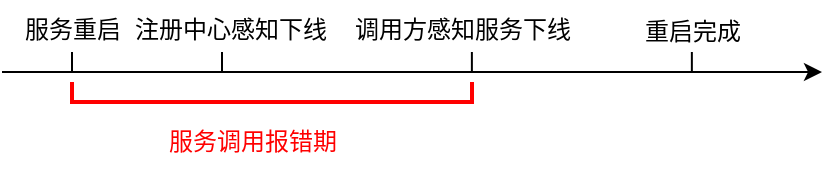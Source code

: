 <mxfile version="20.6.2" type="github">
  <diagram id="z-6PD6wtkomJiJ1vqi9_" name="第 1 页">
    <mxGraphModel dx="677" dy="355" grid="1" gridSize="10" guides="1" tooltips="1" connect="1" arrows="1" fold="1" page="1" pageScale="1" pageWidth="827" pageHeight="1169" math="0" shadow="0">
      <root>
        <mxCell id="0" />
        <mxCell id="1" parent="0" />
        <mxCell id="fGUVQIg6vaNM79vyq9g0-3" value="" style="endArrow=classic;html=1;curved=1;" edge="1" parent="1">
          <mxGeometry width="50" height="50" relative="1" as="geometry">
            <mxPoint x="240" y="290" as="sourcePoint" />
            <mxPoint x="650" y="290" as="targetPoint" />
          </mxGeometry>
        </mxCell>
        <mxCell id="fGUVQIg6vaNM79vyq9g0-9" value="" style="endArrow=none;html=1;curved=1;" edge="1" parent="1">
          <mxGeometry width="50" height="50" relative="1" as="geometry">
            <mxPoint x="275" y="290" as="sourcePoint" />
            <mxPoint x="275" y="280" as="targetPoint" />
          </mxGeometry>
        </mxCell>
        <mxCell id="fGUVQIg6vaNM79vyq9g0-10" value="服务重启" style="text;html=1;align=center;verticalAlign=middle;resizable=0;points=[];autosize=1;strokeColor=none;fillColor=none;" vertex="1" parent="1">
          <mxGeometry x="240" y="254" width="70" height="30" as="geometry" />
        </mxCell>
        <mxCell id="fGUVQIg6vaNM79vyq9g0-12" value="重启完成" style="text;html=1;align=center;verticalAlign=middle;resizable=0;points=[];autosize=1;strokeColor=none;fillColor=none;" vertex="1" parent="1">
          <mxGeometry x="550" y="255" width="70" height="30" as="geometry" />
        </mxCell>
        <mxCell id="fGUVQIg6vaNM79vyq9g0-20" value="注册中心感知下线" style="text;html=1;align=center;verticalAlign=middle;resizable=0;points=[];autosize=1;strokeColor=none;fillColor=none;" vertex="1" parent="1">
          <mxGeometry x="294" y="254" width="120" height="30" as="geometry" />
        </mxCell>
        <mxCell id="fGUVQIg6vaNM79vyq9g0-22" value="调用方感知服务下线" style="text;html=1;align=center;verticalAlign=middle;resizable=0;points=[];autosize=1;strokeColor=none;fillColor=none;" vertex="1" parent="1">
          <mxGeometry x="405" y="254" width="130" height="30" as="geometry" />
        </mxCell>
        <mxCell id="fGUVQIg6vaNM79vyq9g0-24" value="" style="strokeWidth=2;html=1;shape=mxgraph.flowchart.annotation_1;align=left;pointerEvents=1;rotation=-90;strokeColor=#FF0000;" vertex="1" parent="1">
          <mxGeometry x="370" y="200" width="10" height="200" as="geometry" />
        </mxCell>
        <mxCell id="fGUVQIg6vaNM79vyq9g0-25" value="&lt;font color=&quot;#ff0000&quot;&gt;服务调用报错期&lt;/font&gt;" style="text;html=1;align=center;verticalAlign=middle;resizable=0;points=[];autosize=1;strokeColor=none;fillColor=none;" vertex="1" parent="1">
          <mxGeometry x="310" y="310" width="110" height="30" as="geometry" />
        </mxCell>
        <mxCell id="fGUVQIg6vaNM79vyq9g0-27" value="" style="endArrow=none;html=1;curved=1;" edge="1" parent="1">
          <mxGeometry width="50" height="50" relative="1" as="geometry">
            <mxPoint x="350" y="290" as="sourcePoint" />
            <mxPoint x="350" y="280" as="targetPoint" />
          </mxGeometry>
        </mxCell>
        <mxCell id="fGUVQIg6vaNM79vyq9g0-28" value="" style="endArrow=none;html=1;curved=1;" edge="1" parent="1">
          <mxGeometry width="50" height="50" relative="1" as="geometry">
            <mxPoint x="474.94" y="290" as="sourcePoint" />
            <mxPoint x="474.94" y="280" as="targetPoint" />
          </mxGeometry>
        </mxCell>
        <mxCell id="fGUVQIg6vaNM79vyq9g0-29" value="" style="endArrow=none;html=1;curved=1;" edge="1" parent="1">
          <mxGeometry width="50" height="50" relative="1" as="geometry">
            <mxPoint x="584.93" y="290" as="sourcePoint" />
            <mxPoint x="584.93" y="280" as="targetPoint" />
          </mxGeometry>
        </mxCell>
      </root>
    </mxGraphModel>
  </diagram>
</mxfile>
